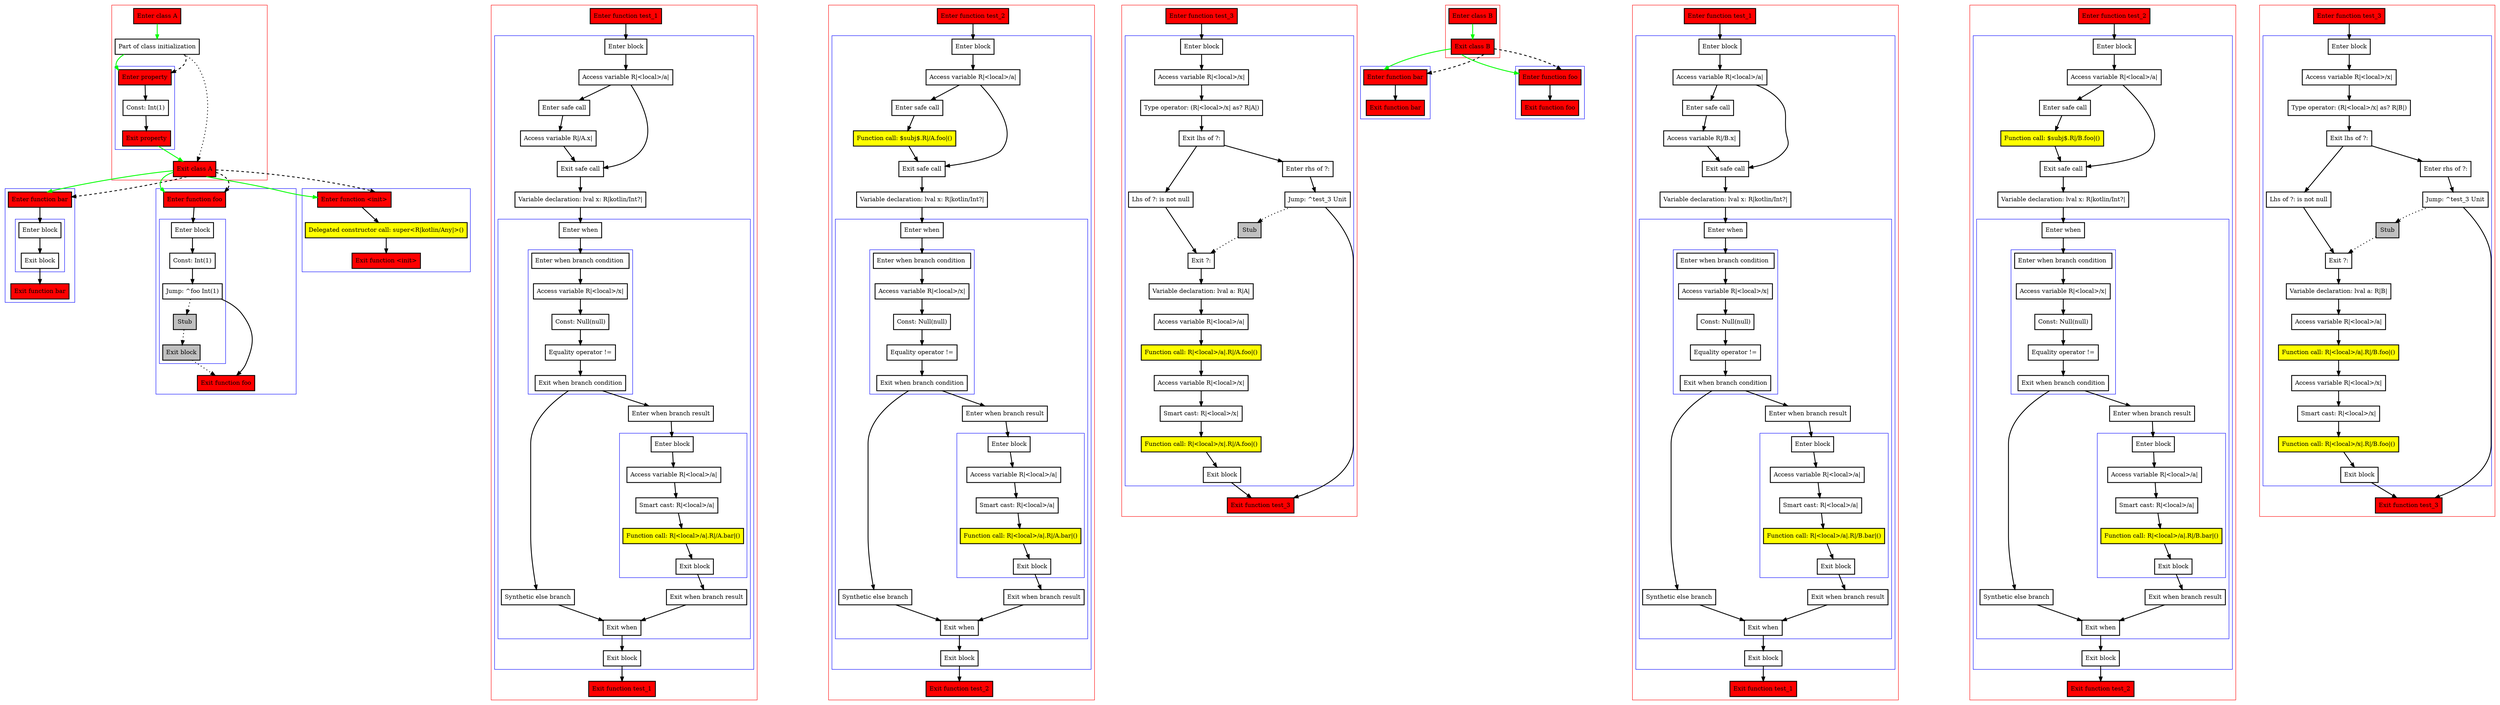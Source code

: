 digraph assignSafeCall_kt {
    graph [nodesep=3]
    node [shape=box penwidth=2]
    edge [penwidth=2]

    subgraph cluster_0 {
        color=red
        0 [label="Enter class A" style="filled" fillcolor=red];
        1 [label="Part of class initialization"];
        subgraph cluster_1 {
            color=blue
            2 [label="Enter property" style="filled" fillcolor=red];
            3 [label="Const: Int(1)"];
            4 [label="Exit property" style="filled" fillcolor=red];
        }
        5 [label="Exit class A" style="filled" fillcolor=red];
    }
    subgraph cluster_2 {
        color=blue
        6 [label="Enter function bar" style="filled" fillcolor=red];
        subgraph cluster_3 {
            color=blue
            7 [label="Enter block"];
            8 [label="Exit block"];
        }
        9 [label="Exit function bar" style="filled" fillcolor=red];
    }
    subgraph cluster_4 {
        color=blue
        10 [label="Enter function foo" style="filled" fillcolor=red];
        subgraph cluster_5 {
            color=blue
            11 [label="Enter block"];
            12 [label="Const: Int(1)"];
            13 [label="Jump: ^foo Int(1)"];
            14 [label="Stub" style="filled" fillcolor=gray];
            15 [label="Exit block" style="filled" fillcolor=gray];
        }
        16 [label="Exit function foo" style="filled" fillcolor=red];
    }
    subgraph cluster_6 {
        color=blue
        17 [label="Enter function <init>" style="filled" fillcolor=red];
        18 [label="Delegated constructor call: super<R|kotlin/Any|>()" style="filled" fillcolor=yellow];
        19 [label="Exit function <init>" style="filled" fillcolor=red];
    }
    0 -> {1} [color=green];
    1 -> {2} [color=green];
    1 -> {5} [style=dotted];
    1 -> {2} [style=dashed];
    2 -> {3};
    3 -> {4};
    4 -> {5} [color=green];
    5 -> {6 10 17} [color=green];
    5 -> {6 10 17} [style=dashed];
    6 -> {7};
    7 -> {8};
    8 -> {9};
    10 -> {11};
    11 -> {12};
    12 -> {13};
    13 -> {16};
    13 -> {14} [style=dotted];
    14 -> {15} [style=dotted];
    15 -> {16} [style=dotted];
    17 -> {18};
    18 -> {19};

    subgraph cluster_7 {
        color=red
        20 [label="Enter function test_1" style="filled" fillcolor=red];
        subgraph cluster_8 {
            color=blue
            21 [label="Enter block"];
            22 [label="Access variable R|<local>/a|"];
            23 [label="Enter safe call"];
            24 [label="Access variable R|/A.x|"];
            25 [label="Exit safe call"];
            26 [label="Variable declaration: lval x: R|kotlin/Int?|"];
            subgraph cluster_9 {
                color=blue
                27 [label="Enter when"];
                subgraph cluster_10 {
                    color=blue
                    28 [label="Enter when branch condition "];
                    29 [label="Access variable R|<local>/x|"];
                    30 [label="Const: Null(null)"];
                    31 [label="Equality operator !="];
                    32 [label="Exit when branch condition"];
                }
                33 [label="Synthetic else branch"];
                34 [label="Enter when branch result"];
                subgraph cluster_11 {
                    color=blue
                    35 [label="Enter block"];
                    36 [label="Access variable R|<local>/a|"];
                    37 [label="Smart cast: R|<local>/a|"];
                    38 [label="Function call: R|<local>/a|.R|/A.bar|()" style="filled" fillcolor=yellow];
                    39 [label="Exit block"];
                }
                40 [label="Exit when branch result"];
                41 [label="Exit when"];
            }
            42 [label="Exit block"];
        }
        43 [label="Exit function test_1" style="filled" fillcolor=red];
    }
    20 -> {21};
    21 -> {22};
    22 -> {23 25};
    23 -> {24};
    24 -> {25};
    25 -> {26};
    26 -> {27};
    27 -> {28};
    28 -> {29};
    29 -> {30};
    30 -> {31};
    31 -> {32};
    32 -> {33 34};
    33 -> {41};
    34 -> {35};
    35 -> {36};
    36 -> {37};
    37 -> {38};
    38 -> {39};
    39 -> {40};
    40 -> {41};
    41 -> {42};
    42 -> {43};

    subgraph cluster_12 {
        color=red
        44 [label="Enter function test_2" style="filled" fillcolor=red];
        subgraph cluster_13 {
            color=blue
            45 [label="Enter block"];
            46 [label="Access variable R|<local>/a|"];
            47 [label="Enter safe call"];
            48 [label="Function call: $subj$.R|/A.foo|()" style="filled" fillcolor=yellow];
            49 [label="Exit safe call"];
            50 [label="Variable declaration: lval x: R|kotlin/Int?|"];
            subgraph cluster_14 {
                color=blue
                51 [label="Enter when"];
                subgraph cluster_15 {
                    color=blue
                    52 [label="Enter when branch condition "];
                    53 [label="Access variable R|<local>/x|"];
                    54 [label="Const: Null(null)"];
                    55 [label="Equality operator !="];
                    56 [label="Exit when branch condition"];
                }
                57 [label="Synthetic else branch"];
                58 [label="Enter when branch result"];
                subgraph cluster_16 {
                    color=blue
                    59 [label="Enter block"];
                    60 [label="Access variable R|<local>/a|"];
                    61 [label="Smart cast: R|<local>/a|"];
                    62 [label="Function call: R|<local>/a|.R|/A.bar|()" style="filled" fillcolor=yellow];
                    63 [label="Exit block"];
                }
                64 [label="Exit when branch result"];
                65 [label="Exit when"];
            }
            66 [label="Exit block"];
        }
        67 [label="Exit function test_2" style="filled" fillcolor=red];
    }
    44 -> {45};
    45 -> {46};
    46 -> {47 49};
    47 -> {48};
    48 -> {49};
    49 -> {50};
    50 -> {51};
    51 -> {52};
    52 -> {53};
    53 -> {54};
    54 -> {55};
    55 -> {56};
    56 -> {57 58};
    57 -> {65};
    58 -> {59};
    59 -> {60};
    60 -> {61};
    61 -> {62};
    62 -> {63};
    63 -> {64};
    64 -> {65};
    65 -> {66};
    66 -> {67};

    subgraph cluster_17 {
        color=red
        68 [label="Enter function test_3" style="filled" fillcolor=red];
        subgraph cluster_18 {
            color=blue
            69 [label="Enter block"];
            70 [label="Access variable R|<local>/x|"];
            71 [label="Type operator: (R|<local>/x| as? R|A|)"];
            72 [label="Exit lhs of ?:"];
            73 [label="Enter rhs of ?:"];
            74 [label="Jump: ^test_3 Unit"];
            75 [label="Stub" style="filled" fillcolor=gray];
            76 [label="Lhs of ?: is not null"];
            77 [label="Exit ?:"];
            78 [label="Variable declaration: lval a: R|A|"];
            79 [label="Access variable R|<local>/a|"];
            80 [label="Function call: R|<local>/a|.R|/A.foo|()" style="filled" fillcolor=yellow];
            81 [label="Access variable R|<local>/x|"];
            82 [label="Smart cast: R|<local>/x|"];
            83 [label="Function call: R|<local>/x|.R|/A.foo|()" style="filled" fillcolor=yellow];
            84 [label="Exit block"];
        }
        85 [label="Exit function test_3" style="filled" fillcolor=red];
    }
    68 -> {69};
    69 -> {70};
    70 -> {71};
    71 -> {72};
    72 -> {73 76};
    73 -> {74};
    74 -> {85};
    74 -> {75} [style=dotted];
    75 -> {77} [style=dotted];
    76 -> {77};
    77 -> {78};
    78 -> {79};
    79 -> {80};
    80 -> {81};
    81 -> {82};
    82 -> {83};
    83 -> {84};
    84 -> {85};

    subgraph cluster_19 {
        color=red
        86 [label="Enter class B" style="filled" fillcolor=red];
        87 [label="Exit class B" style="filled" fillcolor=red];
    }
    subgraph cluster_20 {
        color=blue
        88 [label="Enter function bar" style="filled" fillcolor=red];
        89 [label="Exit function bar" style="filled" fillcolor=red];
    }
    subgraph cluster_21 {
        color=blue
        90 [label="Enter function foo" style="filled" fillcolor=red];
        91 [label="Exit function foo" style="filled" fillcolor=red];
    }
    86 -> {87} [color=green];
    87 -> {88 90} [color=green];
    87 -> {88 90} [style=dashed];
    88 -> {89};
    90 -> {91};

    subgraph cluster_22 {
        color=red
        92 [label="Enter function test_1" style="filled" fillcolor=red];
        subgraph cluster_23 {
            color=blue
            93 [label="Enter block"];
            94 [label="Access variable R|<local>/a|"];
            95 [label="Enter safe call"];
            96 [label="Access variable R|/B.x|"];
            97 [label="Exit safe call"];
            98 [label="Variable declaration: lval x: R|kotlin/Int?|"];
            subgraph cluster_24 {
                color=blue
                99 [label="Enter when"];
                subgraph cluster_25 {
                    color=blue
                    100 [label="Enter when branch condition "];
                    101 [label="Access variable R|<local>/x|"];
                    102 [label="Const: Null(null)"];
                    103 [label="Equality operator !="];
                    104 [label="Exit when branch condition"];
                }
                105 [label="Synthetic else branch"];
                106 [label="Enter when branch result"];
                subgraph cluster_26 {
                    color=blue
                    107 [label="Enter block"];
                    108 [label="Access variable R|<local>/a|"];
                    109 [label="Smart cast: R|<local>/a|"];
                    110 [label="Function call: R|<local>/a|.R|/B.bar|()" style="filled" fillcolor=yellow];
                    111 [label="Exit block"];
                }
                112 [label="Exit when branch result"];
                113 [label="Exit when"];
            }
            114 [label="Exit block"];
        }
        115 [label="Exit function test_1" style="filled" fillcolor=red];
    }
    92 -> {93};
    93 -> {94};
    94 -> {95 97};
    95 -> {96};
    96 -> {97};
    97 -> {98};
    98 -> {99};
    99 -> {100};
    100 -> {101};
    101 -> {102};
    102 -> {103};
    103 -> {104};
    104 -> {105 106};
    105 -> {113};
    106 -> {107};
    107 -> {108};
    108 -> {109};
    109 -> {110};
    110 -> {111};
    111 -> {112};
    112 -> {113};
    113 -> {114};
    114 -> {115};

    subgraph cluster_27 {
        color=red
        116 [label="Enter function test_2" style="filled" fillcolor=red];
        subgraph cluster_28 {
            color=blue
            117 [label="Enter block"];
            118 [label="Access variable R|<local>/a|"];
            119 [label="Enter safe call"];
            120 [label="Function call: $subj$.R|/B.foo|()" style="filled" fillcolor=yellow];
            121 [label="Exit safe call"];
            122 [label="Variable declaration: lval x: R|kotlin/Int?|"];
            subgraph cluster_29 {
                color=blue
                123 [label="Enter when"];
                subgraph cluster_30 {
                    color=blue
                    124 [label="Enter when branch condition "];
                    125 [label="Access variable R|<local>/x|"];
                    126 [label="Const: Null(null)"];
                    127 [label="Equality operator !="];
                    128 [label="Exit when branch condition"];
                }
                129 [label="Synthetic else branch"];
                130 [label="Enter when branch result"];
                subgraph cluster_31 {
                    color=blue
                    131 [label="Enter block"];
                    132 [label="Access variable R|<local>/a|"];
                    133 [label="Smart cast: R|<local>/a|"];
                    134 [label="Function call: R|<local>/a|.R|/B.bar|()" style="filled" fillcolor=yellow];
                    135 [label="Exit block"];
                }
                136 [label="Exit when branch result"];
                137 [label="Exit when"];
            }
            138 [label="Exit block"];
        }
        139 [label="Exit function test_2" style="filled" fillcolor=red];
    }
    116 -> {117};
    117 -> {118};
    118 -> {119 121};
    119 -> {120};
    120 -> {121};
    121 -> {122};
    122 -> {123};
    123 -> {124};
    124 -> {125};
    125 -> {126};
    126 -> {127};
    127 -> {128};
    128 -> {129 130};
    129 -> {137};
    130 -> {131};
    131 -> {132};
    132 -> {133};
    133 -> {134};
    134 -> {135};
    135 -> {136};
    136 -> {137};
    137 -> {138};
    138 -> {139};

    subgraph cluster_32 {
        color=red
        140 [label="Enter function test_3" style="filled" fillcolor=red];
        subgraph cluster_33 {
            color=blue
            141 [label="Enter block"];
            142 [label="Access variable R|<local>/x|"];
            143 [label="Type operator: (R|<local>/x| as? R|B|)"];
            144 [label="Exit lhs of ?:"];
            145 [label="Enter rhs of ?:"];
            146 [label="Jump: ^test_3 Unit"];
            147 [label="Stub" style="filled" fillcolor=gray];
            148 [label="Lhs of ?: is not null"];
            149 [label="Exit ?:"];
            150 [label="Variable declaration: lval a: R|B|"];
            151 [label="Access variable R|<local>/a|"];
            152 [label="Function call: R|<local>/a|.R|/B.foo|()" style="filled" fillcolor=yellow];
            153 [label="Access variable R|<local>/x|"];
            154 [label="Smart cast: R|<local>/x|"];
            155 [label="Function call: R|<local>/x|.R|/B.foo|()" style="filled" fillcolor=yellow];
            156 [label="Exit block"];
        }
        157 [label="Exit function test_3" style="filled" fillcolor=red];
    }
    140 -> {141};
    141 -> {142};
    142 -> {143};
    143 -> {144};
    144 -> {145 148};
    145 -> {146};
    146 -> {157};
    146 -> {147} [style=dotted];
    147 -> {149} [style=dotted];
    148 -> {149};
    149 -> {150};
    150 -> {151};
    151 -> {152};
    152 -> {153};
    153 -> {154};
    154 -> {155};
    155 -> {156};
    156 -> {157};

}
